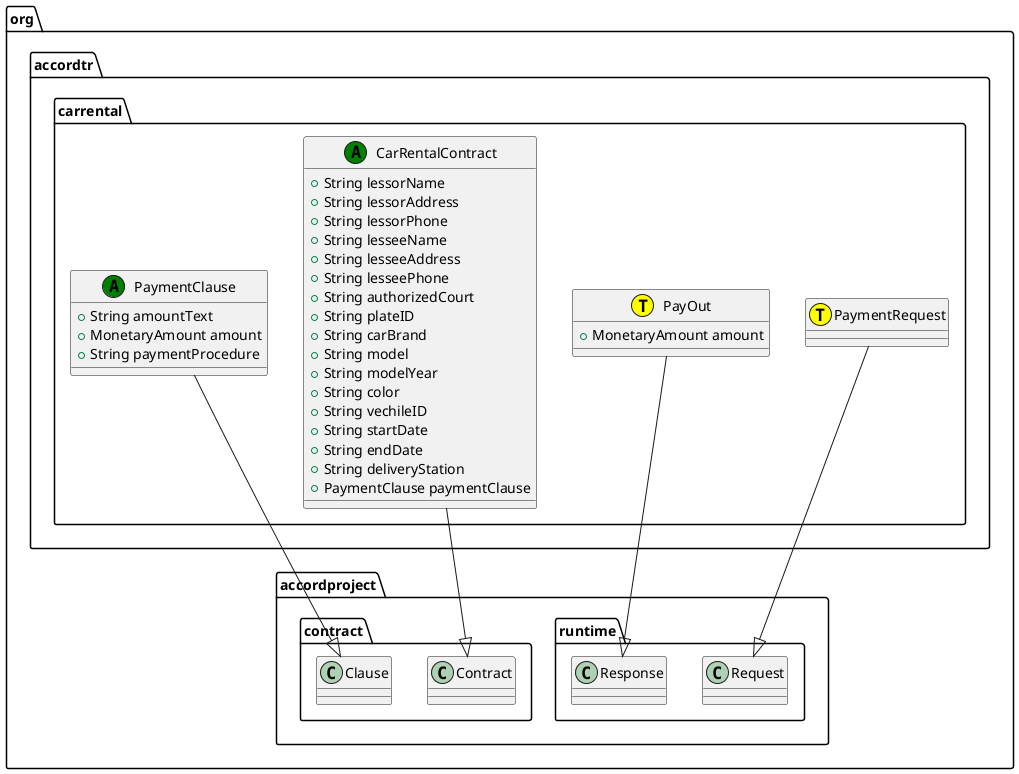 @startuml
class org.accordtr.carrental.PaymentRequest << (T,yellow) >> {
}
org.accordtr.carrental.PaymentRequest --|> org.accordproject.runtime.Request
class org.accordtr.carrental.PayOut << (T,yellow) >> {
   + MonetaryAmount amount
}
org.accordtr.carrental.PayOut --|> org.accordproject.runtime.Response
class org.accordtr.carrental.CarRentalContract << (A,green) >> {
   + String lessorName
   + String lessorAddress
   + String lessorPhone
   + String lesseeName
   + String lesseeAddress
   + String lesseePhone
   + String authorizedCourt
   + String plateID
   + String carBrand
   + String model
   + String modelYear
   + String color
   + String vechileID
   + String startDate
   + String endDate
   + String deliveryStation
   + PaymentClause paymentClause
}
org.accordtr.carrental.CarRentalContract --|> org.accordproject.contract.Contract
class org.accordtr.carrental.PaymentClause << (A,green) >> {
   + String amountText
   + MonetaryAmount amount
   + String paymentProcedure
}
org.accordtr.carrental.PaymentClause --|> org.accordproject.contract.Clause
@enduml
